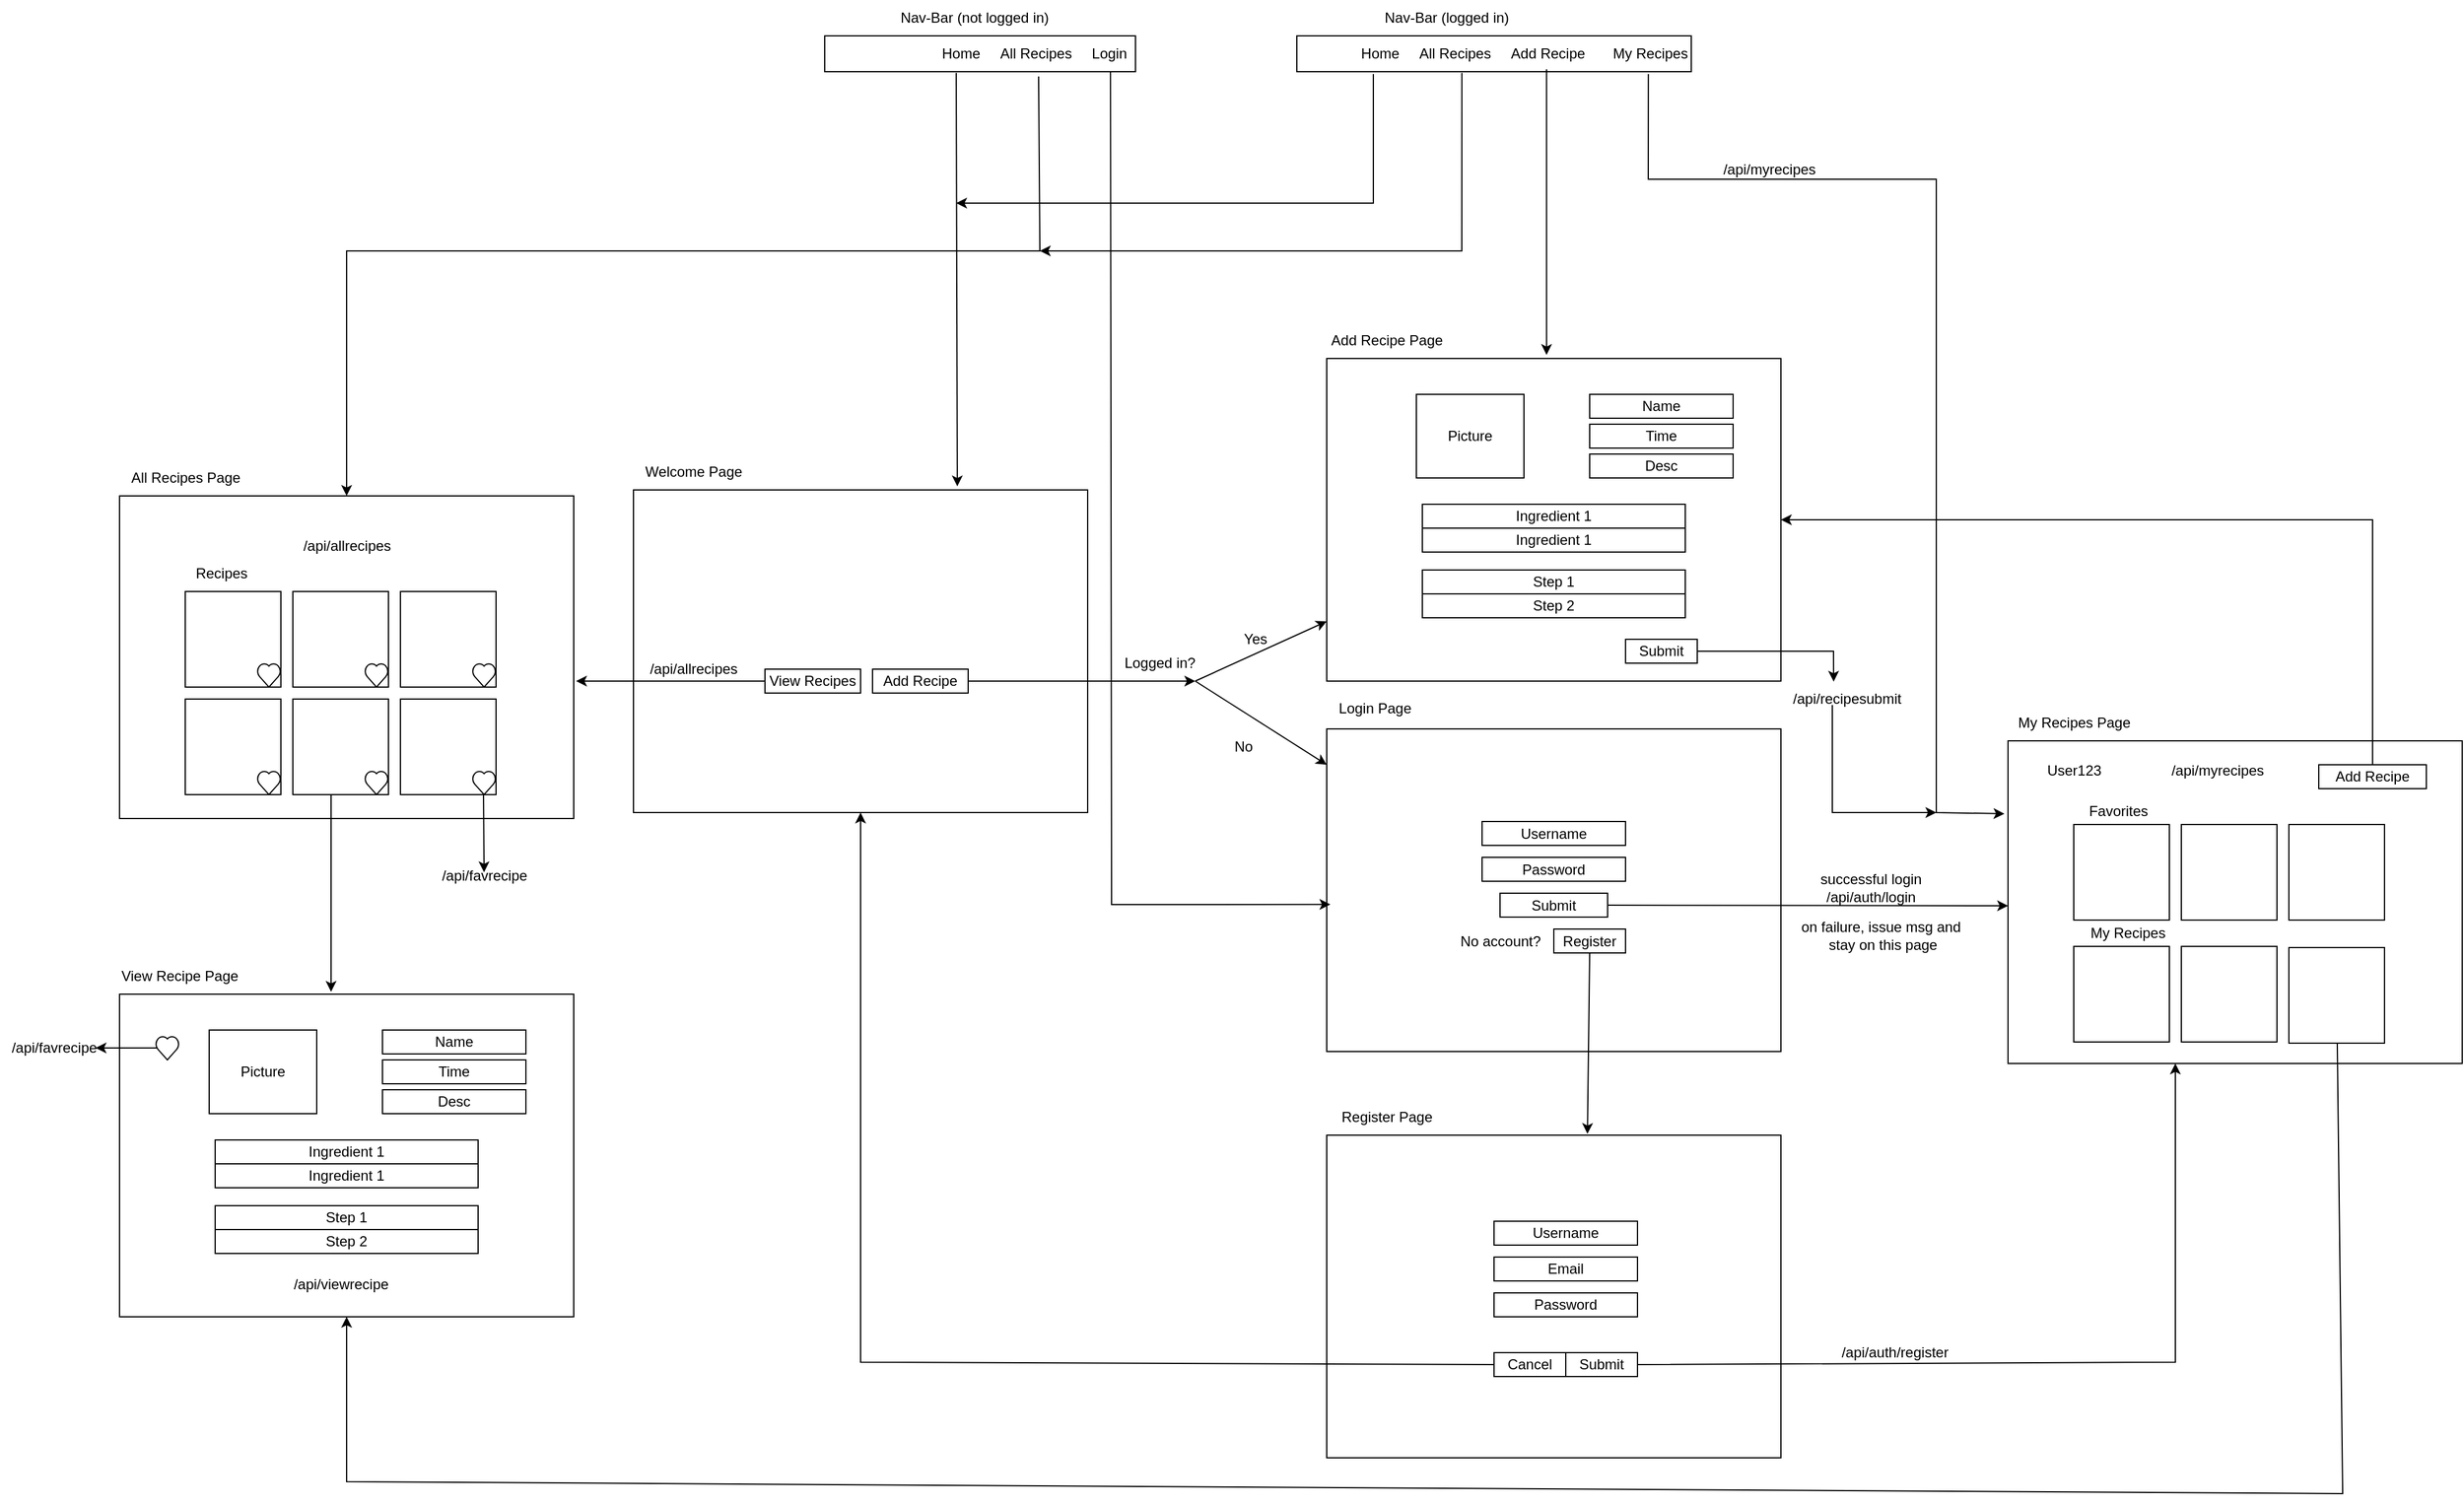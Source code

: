 <mxfile version="28.0.7">
  <diagram name="Page-1" id="kbSQqBPoXhfFCOsJXSJ8">
    <mxGraphModel dx="4028" dy="2852" grid="1" gridSize="10" guides="1" tooltips="1" connect="1" arrows="1" fold="1" page="1" pageScale="1" pageWidth="850" pageHeight="1100" math="0" shadow="0">
      <root>
        <mxCell id="0" />
        <mxCell id="1" parent="0" />
        <mxCell id="0ObeOle24kIf-P4PgMCv-1" value="" style="rounded=0;whiteSpace=wrap;html=1;" vertex="1" parent="1">
          <mxGeometry x="150" y="260" width="380" height="270" as="geometry" />
        </mxCell>
        <mxCell id="0ObeOle24kIf-P4PgMCv-2" value="View Recipes" style="rounded=0;whiteSpace=wrap;html=1;" vertex="1" parent="1">
          <mxGeometry x="260" y="410" width="80" height="20" as="geometry" />
        </mxCell>
        <mxCell id="0ObeOle24kIf-P4PgMCv-3" value="Add Recipe" style="rounded=0;whiteSpace=wrap;html=1;" vertex="1" parent="1">
          <mxGeometry x="350" y="410" width="80" height="20" as="geometry" />
        </mxCell>
        <mxCell id="0ObeOle24kIf-P4PgMCv-5" value="" style="endArrow=classic;html=1;rounded=0;exitX=1;exitY=0.5;exitDx=0;exitDy=0;" edge="1" parent="1" source="0ObeOle24kIf-P4PgMCv-3">
          <mxGeometry width="50" height="50" relative="1" as="geometry">
            <mxPoint x="400" y="610" as="sourcePoint" />
            <mxPoint x="620" y="420" as="targetPoint" />
          </mxGeometry>
        </mxCell>
        <mxCell id="0ObeOle24kIf-P4PgMCv-7" value="" style="rounded=0;whiteSpace=wrap;html=1;" vertex="1" parent="1">
          <mxGeometry x="-280" y="265" width="380" height="270" as="geometry" />
        </mxCell>
        <mxCell id="0ObeOle24kIf-P4PgMCv-8" value="" style="rounded=0;whiteSpace=wrap;html=1;" vertex="1" parent="1">
          <mxGeometry x="730" y="460" width="380" height="270" as="geometry" />
        </mxCell>
        <mxCell id="0ObeOle24kIf-P4PgMCv-9" value="Logged in?" style="text;html=1;align=center;verticalAlign=middle;resizable=0;points=[];autosize=1;strokeColor=none;fillColor=none;" vertex="1" parent="1">
          <mxGeometry x="550" y="390" width="80" height="30" as="geometry" />
        </mxCell>
        <mxCell id="0ObeOle24kIf-P4PgMCv-10" value="" style="endArrow=classic;html=1;rounded=0;" edge="1" parent="1">
          <mxGeometry width="50" height="50" relative="1" as="geometry">
            <mxPoint x="620" y="420" as="sourcePoint" />
            <mxPoint x="730" y="370" as="targetPoint" />
          </mxGeometry>
        </mxCell>
        <mxCell id="0ObeOle24kIf-P4PgMCv-11" value="Yes" style="text;html=1;align=center;verticalAlign=middle;resizable=0;points=[];autosize=1;strokeColor=none;fillColor=none;" vertex="1" parent="1">
          <mxGeometry x="650" y="370" width="40" height="30" as="geometry" />
        </mxCell>
        <mxCell id="0ObeOle24kIf-P4PgMCv-12" value="" style="endArrow=classic;html=1;rounded=0;" edge="1" parent="1">
          <mxGeometry width="50" height="50" relative="1" as="geometry">
            <mxPoint x="620" y="420" as="sourcePoint" />
            <mxPoint x="730" y="490" as="targetPoint" />
          </mxGeometry>
        </mxCell>
        <mxCell id="0ObeOle24kIf-P4PgMCv-13" value="No" style="text;html=1;align=center;verticalAlign=middle;resizable=0;points=[];autosize=1;strokeColor=none;fillColor=none;" vertex="1" parent="1">
          <mxGeometry x="640" y="460" width="40" height="30" as="geometry" />
        </mxCell>
        <mxCell id="0ObeOle24kIf-P4PgMCv-14" value="Welcome Page" style="text;html=1;align=center;verticalAlign=middle;resizable=0;points=[];autosize=1;strokeColor=none;fillColor=none;" vertex="1" parent="1">
          <mxGeometry x="150" y="230" width="100" height="30" as="geometry" />
        </mxCell>
        <mxCell id="0ObeOle24kIf-P4PgMCv-15" value="All Recipes Page" style="text;html=1;align=center;verticalAlign=middle;resizable=0;points=[];autosize=1;strokeColor=none;fillColor=none;" vertex="1" parent="1">
          <mxGeometry x="-280" y="235" width="110" height="30" as="geometry" />
        </mxCell>
        <mxCell id="0ObeOle24kIf-P4PgMCv-16" value="Login Page" style="text;html=1;align=center;verticalAlign=middle;resizable=0;points=[];autosize=1;strokeColor=none;fillColor=none;" vertex="1" parent="1">
          <mxGeometry x="730" y="428" width="80" height="30" as="geometry" />
        </mxCell>
        <mxCell id="0ObeOle24kIf-P4PgMCv-17" value="Username" style="rounded=0;whiteSpace=wrap;html=1;" vertex="1" parent="1">
          <mxGeometry x="860" y="537.5" width="120" height="20" as="geometry" />
        </mxCell>
        <mxCell id="0ObeOle24kIf-P4PgMCv-19" value="Password" style="rounded=0;whiteSpace=wrap;html=1;" vertex="1" parent="1">
          <mxGeometry x="860" y="567.5" width="120" height="20" as="geometry" />
        </mxCell>
        <mxCell id="0ObeOle24kIf-P4PgMCv-20" value="Submit" style="rounded=0;whiteSpace=wrap;html=1;" vertex="1" parent="1">
          <mxGeometry x="875" y="597.5" width="90" height="20" as="geometry" />
        </mxCell>
        <mxCell id="0ObeOle24kIf-P4PgMCv-21" value="No account?" style="text;html=1;align=center;verticalAlign=middle;resizable=0;points=[];autosize=1;strokeColor=none;fillColor=none;" vertex="1" parent="1">
          <mxGeometry x="830" y="622.5" width="90" height="30" as="geometry" />
        </mxCell>
        <mxCell id="0ObeOle24kIf-P4PgMCv-22" value="Register" style="rounded=0;whiteSpace=wrap;html=1;" vertex="1" parent="1">
          <mxGeometry x="920" y="627.5" width="60" height="20" as="geometry" />
        </mxCell>
        <mxCell id="0ObeOle24kIf-P4PgMCv-23" value="" style="endArrow=classic;html=1;rounded=0;exitX=1;exitY=0.5;exitDx=0;exitDy=0;" edge="1" parent="1" source="0ObeOle24kIf-P4PgMCv-20">
          <mxGeometry width="50" height="50" relative="1" as="geometry">
            <mxPoint x="1190" y="607.5" as="sourcePoint" />
            <mxPoint x="1300" y="608" as="targetPoint" />
          </mxGeometry>
        </mxCell>
        <mxCell id="0ObeOle24kIf-P4PgMCv-24" value="&lt;div&gt;successful login&lt;/div&gt;&lt;div&gt;/api/auth/login&lt;/div&gt;" style="text;html=1;align=center;verticalAlign=middle;resizable=0;points=[];autosize=1;strokeColor=none;fillColor=none;" vertex="1" parent="1">
          <mxGeometry x="1130" y="572.5" width="110" height="40" as="geometry" />
        </mxCell>
        <mxCell id="0ObeOle24kIf-P4PgMCv-25" value="&lt;div&gt;on failure, issue msg and&amp;nbsp;&lt;/div&gt;&lt;div&gt;stay on this page&lt;/div&gt;" style="text;html=1;align=center;verticalAlign=middle;resizable=0;points=[];autosize=1;strokeColor=none;fillColor=none;" vertex="1" parent="1">
          <mxGeometry x="1115" y="612.5" width="160" height="40" as="geometry" />
        </mxCell>
        <mxCell id="0ObeOle24kIf-P4PgMCv-26" value="" style="rounded=0;whiteSpace=wrap;html=1;" vertex="1" parent="1">
          <mxGeometry x="730" y="800" width="380" height="270" as="geometry" />
        </mxCell>
        <mxCell id="0ObeOle24kIf-P4PgMCv-27" value="Username" style="rounded=0;whiteSpace=wrap;html=1;" vertex="1" parent="1">
          <mxGeometry x="870" y="872" width="120" height="20" as="geometry" />
        </mxCell>
        <mxCell id="0ObeOle24kIf-P4PgMCv-28" value="Email" style="rounded=0;whiteSpace=wrap;html=1;" vertex="1" parent="1">
          <mxGeometry x="870" y="902" width="120" height="20" as="geometry" />
        </mxCell>
        <mxCell id="0ObeOle24kIf-P4PgMCv-29" value="Cancel" style="rounded=0;whiteSpace=wrap;html=1;" vertex="1" parent="1">
          <mxGeometry x="870" y="982" width="60" height="20" as="geometry" />
        </mxCell>
        <mxCell id="0ObeOle24kIf-P4PgMCv-33" value="Password" style="rounded=0;whiteSpace=wrap;html=1;" vertex="1" parent="1">
          <mxGeometry x="870" y="932" width="120" height="20" as="geometry" />
        </mxCell>
        <mxCell id="0ObeOle24kIf-P4PgMCv-34" value="Submit" style="rounded=0;whiteSpace=wrap;html=1;" vertex="1" parent="1">
          <mxGeometry x="930" y="982" width="60" height="20" as="geometry" />
        </mxCell>
        <mxCell id="0ObeOle24kIf-P4PgMCv-36" value="" style="endArrow=classic;html=1;rounded=0;exitX=0.5;exitY=1;exitDx=0;exitDy=0;entryX=0.574;entryY=-0.004;entryDx=0;entryDy=0;entryPerimeter=0;" edge="1" parent="1" source="0ObeOle24kIf-P4PgMCv-22" target="0ObeOle24kIf-P4PgMCv-26">
          <mxGeometry width="50" height="50" relative="1" as="geometry">
            <mxPoint x="1110" y="750" as="sourcePoint" />
            <mxPoint x="1160" y="700" as="targetPoint" />
          </mxGeometry>
        </mxCell>
        <mxCell id="0ObeOle24kIf-P4PgMCv-37" value="Register Page" style="text;html=1;align=center;verticalAlign=middle;resizable=0;points=[];autosize=1;strokeColor=none;fillColor=none;" vertex="1" parent="1">
          <mxGeometry x="730" y="770" width="100" height="30" as="geometry" />
        </mxCell>
        <mxCell id="0ObeOle24kIf-P4PgMCv-38" value="" style="whiteSpace=wrap;html=1;aspect=fixed;" vertex="1" parent="1">
          <mxGeometry x="-225" y="345" width="80" height="80" as="geometry" />
        </mxCell>
        <mxCell id="0ObeOle24kIf-P4PgMCv-39" value="" style="whiteSpace=wrap;html=1;aspect=fixed;" vertex="1" parent="1">
          <mxGeometry x="-135" y="345" width="80" height="80" as="geometry" />
        </mxCell>
        <mxCell id="0ObeOle24kIf-P4PgMCv-40" value="" style="whiteSpace=wrap;html=1;aspect=fixed;" vertex="1" parent="1">
          <mxGeometry x="-45" y="345" width="80" height="80" as="geometry" />
        </mxCell>
        <mxCell id="0ObeOle24kIf-P4PgMCv-41" value="" style="whiteSpace=wrap;html=1;aspect=fixed;" vertex="1" parent="1">
          <mxGeometry x="-225" y="435" width="80" height="80" as="geometry" />
        </mxCell>
        <mxCell id="0ObeOle24kIf-P4PgMCv-42" value="" style="whiteSpace=wrap;html=1;aspect=fixed;" vertex="1" parent="1">
          <mxGeometry x="-135" y="435" width="80" height="80" as="geometry" />
        </mxCell>
        <mxCell id="0ObeOle24kIf-P4PgMCv-43" value="" style="whiteSpace=wrap;html=1;aspect=fixed;" vertex="1" parent="1">
          <mxGeometry x="-45" y="435" width="80" height="80" as="geometry" />
        </mxCell>
        <mxCell id="0ObeOle24kIf-P4PgMCv-44" value="Recipes" style="text;html=1;align=center;verticalAlign=middle;resizable=0;points=[];autosize=1;strokeColor=none;fillColor=none;" vertex="1" parent="1">
          <mxGeometry x="-230" y="315" width="70" height="30" as="geometry" />
        </mxCell>
        <mxCell id="0ObeOle24kIf-P4PgMCv-45" value="" style="rounded=0;whiteSpace=wrap;html=1;" vertex="1" parent="1">
          <mxGeometry x="1300" y="470" width="380" height="270" as="geometry" />
        </mxCell>
        <mxCell id="0ObeOle24kIf-P4PgMCv-46" value="My Recipes Page" style="text;html=1;align=center;verticalAlign=middle;resizable=0;points=[];autosize=1;strokeColor=none;fillColor=none;" vertex="1" parent="1">
          <mxGeometry x="1295" y="440" width="120" height="30" as="geometry" />
        </mxCell>
        <mxCell id="0ObeOle24kIf-P4PgMCv-47" value="" style="whiteSpace=wrap;html=1;aspect=fixed;" vertex="1" parent="1">
          <mxGeometry x="1355" y="540" width="80" height="80" as="geometry" />
        </mxCell>
        <mxCell id="0ObeOle24kIf-P4PgMCv-48" value="" style="whiteSpace=wrap;html=1;aspect=fixed;" vertex="1" parent="1">
          <mxGeometry x="1445" y="540" width="80" height="80" as="geometry" />
        </mxCell>
        <mxCell id="0ObeOle24kIf-P4PgMCv-49" value="" style="whiteSpace=wrap;html=1;aspect=fixed;" vertex="1" parent="1">
          <mxGeometry x="1535" y="540" width="80" height="80" as="geometry" />
        </mxCell>
        <mxCell id="0ObeOle24kIf-P4PgMCv-50" value="" style="whiteSpace=wrap;html=1;aspect=fixed;" vertex="1" parent="1">
          <mxGeometry x="1355" y="642" width="80" height="80" as="geometry" />
        </mxCell>
        <mxCell id="0ObeOle24kIf-P4PgMCv-51" value="" style="whiteSpace=wrap;html=1;aspect=fixed;" vertex="1" parent="1">
          <mxGeometry x="1445" y="642" width="80" height="80" as="geometry" />
        </mxCell>
        <mxCell id="0ObeOle24kIf-P4PgMCv-52" value="" style="whiteSpace=wrap;html=1;aspect=fixed;" vertex="1" parent="1">
          <mxGeometry x="1535" y="643" width="80" height="80" as="geometry" />
        </mxCell>
        <mxCell id="0ObeOle24kIf-P4PgMCv-53" value="Favorites" style="text;html=1;align=center;verticalAlign=middle;resizable=0;points=[];autosize=1;strokeColor=none;fillColor=none;" vertex="1" parent="1">
          <mxGeometry x="1357" y="514" width="70" height="30" as="geometry" />
        </mxCell>
        <mxCell id="0ObeOle24kIf-P4PgMCv-54" value="User123" style="text;html=1;align=center;verticalAlign=middle;resizable=0;points=[];autosize=1;strokeColor=none;fillColor=none;" vertex="1" parent="1">
          <mxGeometry x="1320" y="480" width="70" height="30" as="geometry" />
        </mxCell>
        <mxCell id="0ObeOle24kIf-P4PgMCv-55" value="My Recipes" style="text;html=1;align=center;verticalAlign=middle;resizable=0;points=[];autosize=1;strokeColor=none;fillColor=none;" vertex="1" parent="1">
          <mxGeometry x="1355" y="616" width="90" height="30" as="geometry" />
        </mxCell>
        <mxCell id="0ObeOle24kIf-P4PgMCv-56" value="" style="endArrow=classic;html=1;rounded=0;exitX=1;exitY=0.5;exitDx=0;exitDy=0;" edge="1" parent="1" source="0ObeOle24kIf-P4PgMCv-34">
          <mxGeometry width="50" height="50" relative="1" as="geometry">
            <mxPoint x="1200" y="990" as="sourcePoint" />
            <mxPoint x="1440" y="740" as="targetPoint" />
            <Array as="points">
              <mxPoint x="1440" y="990" />
            </Array>
          </mxGeometry>
        </mxCell>
        <mxCell id="0ObeOle24kIf-P4PgMCv-57" value="" style="endArrow=classic;html=1;rounded=0;exitX=0;exitY=0.5;exitDx=0;exitDy=0;entryX=0.5;entryY=1;entryDx=0;entryDy=0;" edge="1" parent="1" source="0ObeOle24kIf-P4PgMCv-29" target="0ObeOle24kIf-P4PgMCv-1">
          <mxGeometry width="50" height="50" relative="1" as="geometry">
            <mxPoint x="1000" y="800" as="sourcePoint" />
            <mxPoint x="1050" y="750" as="targetPoint" />
            <Array as="points">
              <mxPoint x="340" y="990" />
            </Array>
          </mxGeometry>
        </mxCell>
        <mxCell id="0ObeOle24kIf-P4PgMCv-58" value="" style="rounded=0;whiteSpace=wrap;html=1;" vertex="1" parent="1">
          <mxGeometry x="310" y="-120" width="260" height="30" as="geometry" />
        </mxCell>
        <mxCell id="0ObeOle24kIf-P4PgMCv-59" value="Nav-Bar (not logged in)" style="text;html=1;align=center;verticalAlign=middle;resizable=0;points=[];autosize=1;strokeColor=none;fillColor=none;" vertex="1" parent="1">
          <mxGeometry x="360" y="-150" width="150" height="30" as="geometry" />
        </mxCell>
        <mxCell id="0ObeOle24kIf-P4PgMCv-60" value="" style="verticalLabelPosition=bottom;verticalAlign=top;html=1;shape=mxgraph.basic.heart" vertex="1" parent="1">
          <mxGeometry x="-165" y="405" width="20" height="20" as="geometry" />
        </mxCell>
        <mxCell id="0ObeOle24kIf-P4PgMCv-70" value="" style="verticalLabelPosition=bottom;verticalAlign=top;html=1;shape=mxgraph.basic.heart" vertex="1" parent="1">
          <mxGeometry x="-75" y="405" width="20" height="20" as="geometry" />
        </mxCell>
        <mxCell id="0ObeOle24kIf-P4PgMCv-71" value="" style="verticalLabelPosition=bottom;verticalAlign=top;html=1;shape=mxgraph.basic.heart" vertex="1" parent="1">
          <mxGeometry x="15" y="405" width="20" height="20" as="geometry" />
        </mxCell>
        <mxCell id="0ObeOle24kIf-P4PgMCv-72" value="" style="verticalLabelPosition=bottom;verticalAlign=top;html=1;shape=mxgraph.basic.heart" vertex="1" parent="1">
          <mxGeometry x="-165" y="495" width="20" height="20" as="geometry" />
        </mxCell>
        <mxCell id="0ObeOle24kIf-P4PgMCv-73" value="" style="verticalLabelPosition=bottom;verticalAlign=top;html=1;shape=mxgraph.basic.heart" vertex="1" parent="1">
          <mxGeometry x="-75" y="495" width="20" height="20" as="geometry" />
        </mxCell>
        <mxCell id="0ObeOle24kIf-P4PgMCv-74" value="" style="verticalLabelPosition=bottom;verticalAlign=top;html=1;shape=mxgraph.basic.heart" vertex="1" parent="1">
          <mxGeometry x="15" y="495" width="20" height="20" as="geometry" />
        </mxCell>
        <mxCell id="0ObeOle24kIf-P4PgMCv-75" value="Home&amp;nbsp; &amp;nbsp; &amp;nbsp;All Recipes&amp;nbsp; &amp;nbsp; &amp;nbsp;Login" style="text;html=1;align=center;verticalAlign=middle;resizable=0;points=[];autosize=1;strokeColor=none;fillColor=none;" vertex="1" parent="1">
          <mxGeometry x="395" y="-120" width="180" height="30" as="geometry" />
        </mxCell>
        <mxCell id="0ObeOle24kIf-P4PgMCv-76" value="" style="endArrow=classic;html=1;rounded=0;exitX=0.139;exitY=1.033;exitDx=0;exitDy=0;exitPerimeter=0;entryX=0.713;entryY=-0.011;entryDx=0;entryDy=0;entryPerimeter=0;" edge="1" parent="1" source="0ObeOle24kIf-P4PgMCv-75" target="0ObeOle24kIf-P4PgMCv-1">
          <mxGeometry width="50" height="50" relative="1" as="geometry">
            <mxPoint x="1000" y="410" as="sourcePoint" />
            <mxPoint x="1050" y="360" as="targetPoint" />
          </mxGeometry>
        </mxCell>
        <mxCell id="0ObeOle24kIf-P4PgMCv-78" value="" style="endArrow=classic;html=1;rounded=0;exitX=0.856;exitY=1;exitDx=0;exitDy=0;exitPerimeter=0;entryX=0.008;entryY=0.544;entryDx=0;entryDy=0;entryPerimeter=0;" edge="1" parent="1" source="0ObeOle24kIf-P4PgMCv-75" target="0ObeOle24kIf-P4PgMCv-8">
          <mxGeometry width="50" height="50" relative="1" as="geometry">
            <mxPoint x="600" y="70" as="sourcePoint" />
            <mxPoint x="650" y="20" as="targetPoint" />
            <Array as="points">
              <mxPoint x="550" y="607" />
            </Array>
          </mxGeometry>
        </mxCell>
        <mxCell id="0ObeOle24kIf-P4PgMCv-79" value="" style="rounded=0;whiteSpace=wrap;html=1;" vertex="1" parent="1">
          <mxGeometry x="705" y="-120" width="330" height="30" as="geometry" />
        </mxCell>
        <mxCell id="0ObeOle24kIf-P4PgMCv-80" value="Nav-Bar (logged in)" style="text;html=1;align=center;verticalAlign=middle;resizable=0;points=[];autosize=1;strokeColor=none;fillColor=none;" vertex="1" parent="1">
          <mxGeometry x="765" y="-150" width="130" height="30" as="geometry" />
        </mxCell>
        <mxCell id="0ObeOle24kIf-P4PgMCv-81" value="Home&amp;nbsp; &amp;nbsp; &amp;nbsp;All Recipes&amp;nbsp; &amp;nbsp; &amp;nbsp;Add Recipe&amp;nbsp; &amp;nbsp; &amp;nbsp; &amp;nbsp;My Recipes" style="text;html=1;align=center;verticalAlign=middle;resizable=0;points=[];autosize=1;strokeColor=none;fillColor=none;" vertex="1" parent="1">
          <mxGeometry x="745" y="-120" width="300" height="30" as="geometry" />
        </mxCell>
        <mxCell id="0ObeOle24kIf-P4PgMCv-82" value="" style="endArrow=classic;html=1;rounded=0;exitX=0;exitY=0.5;exitDx=0;exitDy=0;" edge="1" parent="1" source="0ObeOle24kIf-P4PgMCv-2">
          <mxGeometry width="50" height="50" relative="1" as="geometry">
            <mxPoint x="580" y="360" as="sourcePoint" />
            <mxPoint x="102" y="420" as="targetPoint" />
          </mxGeometry>
        </mxCell>
        <mxCell id="0ObeOle24kIf-P4PgMCv-83" value="" style="rounded=0;whiteSpace=wrap;html=1;" vertex="1" parent="1">
          <mxGeometry x="730" y="150" width="380" height="270" as="geometry" />
        </mxCell>
        <mxCell id="0ObeOle24kIf-P4PgMCv-84" value="Name" style="rounded=0;whiteSpace=wrap;html=1;" vertex="1" parent="1">
          <mxGeometry x="950" y="180" width="120" height="20" as="geometry" />
        </mxCell>
        <mxCell id="0ObeOle24kIf-P4PgMCv-85" value="Time" style="rounded=0;whiteSpace=wrap;html=1;" vertex="1" parent="1">
          <mxGeometry x="950" y="205" width="120" height="20" as="geometry" />
        </mxCell>
        <mxCell id="0ObeOle24kIf-P4PgMCv-87" value="Desc" style="rounded=0;whiteSpace=wrap;html=1;" vertex="1" parent="1">
          <mxGeometry x="950" y="230" width="120" height="20" as="geometry" />
        </mxCell>
        <mxCell id="0ObeOle24kIf-P4PgMCv-88" value="Submit" style="rounded=0;whiteSpace=wrap;html=1;" vertex="1" parent="1">
          <mxGeometry x="980" y="385" width="60" height="20" as="geometry" />
        </mxCell>
        <mxCell id="0ObeOle24kIf-P4PgMCv-89" value="Add Recipe Page" style="text;html=1;align=center;verticalAlign=middle;resizable=0;points=[];autosize=1;strokeColor=none;fillColor=none;" vertex="1" parent="1">
          <mxGeometry x="720" y="120" width="120" height="30" as="geometry" />
        </mxCell>
        <mxCell id="0ObeOle24kIf-P4PgMCv-91" value="Ingredient 1" style="whiteSpace=wrap;html=1;" vertex="1" parent="1">
          <mxGeometry x="810" y="272" width="220" height="20" as="geometry" />
        </mxCell>
        <mxCell id="0ObeOle24kIf-P4PgMCv-92" value="Ingredient 1" style="whiteSpace=wrap;html=1;" vertex="1" parent="1">
          <mxGeometry x="810" y="292" width="220" height="20" as="geometry" />
        </mxCell>
        <mxCell id="0ObeOle24kIf-P4PgMCv-93" value="Step 1" style="whiteSpace=wrap;html=1;" vertex="1" parent="1">
          <mxGeometry x="810" y="327" width="220" height="20" as="geometry" />
        </mxCell>
        <mxCell id="0ObeOle24kIf-P4PgMCv-94" value="Step 2" style="whiteSpace=wrap;html=1;" vertex="1" parent="1">
          <mxGeometry x="810" y="347" width="220" height="20" as="geometry" />
        </mxCell>
        <mxCell id="0ObeOle24kIf-P4PgMCv-96" value="Add Recipe" style="rounded=0;whiteSpace=wrap;html=1;" vertex="1" parent="1">
          <mxGeometry x="1560" y="490" width="90" height="20" as="geometry" />
        </mxCell>
        <mxCell id="0ObeOle24kIf-P4PgMCv-97" value="" style="endArrow=classic;html=1;rounded=0;entryX=1;entryY=0.5;entryDx=0;entryDy=0;exitX=0.5;exitY=0;exitDx=0;exitDy=0;" edge="1" parent="1" source="0ObeOle24kIf-P4PgMCv-96" target="0ObeOle24kIf-P4PgMCv-83">
          <mxGeometry width="50" height="50" relative="1" as="geometry">
            <mxPoint x="1350" y="330" as="sourcePoint" />
            <mxPoint x="850" y="590" as="targetPoint" />
            <Array as="points">
              <mxPoint x="1605" y="285" />
            </Array>
          </mxGeometry>
        </mxCell>
        <mxCell id="0ObeOle24kIf-P4PgMCv-98" value="" style="endArrow=classic;html=1;rounded=0;exitX=0.08;exitY=1.067;exitDx=0;exitDy=0;exitPerimeter=0;" edge="1" parent="1" source="0ObeOle24kIf-P4PgMCv-81">
          <mxGeometry width="50" height="50" relative="1" as="geometry">
            <mxPoint x="440" y="140" as="sourcePoint" />
            <mxPoint x="420" y="20" as="targetPoint" />
            <Array as="points">
              <mxPoint x="769" y="20" />
            </Array>
          </mxGeometry>
        </mxCell>
        <mxCell id="0ObeOle24kIf-P4PgMCv-102" value="" style="endArrow=classic;html=1;rounded=0;exitX=0.522;exitY=1.133;exitDx=0;exitDy=0;exitPerimeter=0;entryX=0.5;entryY=0;entryDx=0;entryDy=0;" edge="1" parent="1" source="0ObeOle24kIf-P4PgMCv-75" target="0ObeOle24kIf-P4PgMCv-7">
          <mxGeometry width="50" height="50" relative="1" as="geometry">
            <mxPoint x="440" y="140" as="sourcePoint" />
            <mxPoint x="490" y="90" as="targetPoint" />
            <Array as="points">
              <mxPoint x="490" y="60" />
              <mxPoint x="-90" y="60" />
            </Array>
          </mxGeometry>
        </mxCell>
        <mxCell id="0ObeOle24kIf-P4PgMCv-103" value="" style="endArrow=classic;html=1;rounded=0;exitX=0.327;exitY=1.033;exitDx=0;exitDy=0;exitPerimeter=0;" edge="1" parent="1" source="0ObeOle24kIf-P4PgMCv-81">
          <mxGeometry width="50" height="50" relative="1" as="geometry">
            <mxPoint x="440" y="140" as="sourcePoint" />
            <mxPoint x="490" y="60" as="targetPoint" />
            <Array as="points">
              <mxPoint x="843" y="60" />
            </Array>
          </mxGeometry>
        </mxCell>
        <mxCell id="0ObeOle24kIf-P4PgMCv-104" value="" style="endArrow=classic;html=1;rounded=0;exitX=0.563;exitY=0.933;exitDx=0;exitDy=0;exitPerimeter=0;entryX=0.484;entryY=-0.011;entryDx=0;entryDy=0;entryPerimeter=0;" edge="1" parent="1" source="0ObeOle24kIf-P4PgMCv-81" target="0ObeOle24kIf-P4PgMCv-83">
          <mxGeometry width="50" height="50" relative="1" as="geometry">
            <mxPoint x="930" y="240" as="sourcePoint" />
            <mxPoint x="980" y="190" as="targetPoint" />
          </mxGeometry>
        </mxCell>
        <mxCell id="0ObeOle24kIf-P4PgMCv-105" value="" style="endArrow=classic;html=1;rounded=0;exitX=0.847;exitY=1.067;exitDx=0;exitDy=0;exitPerimeter=0;entryX=-0.008;entryY=0.226;entryDx=0;entryDy=0;entryPerimeter=0;" edge="1" parent="1" source="0ObeOle24kIf-P4PgMCv-81" target="0ObeOle24kIf-P4PgMCv-45">
          <mxGeometry width="50" height="50" relative="1" as="geometry">
            <mxPoint x="930" y="240" as="sourcePoint" />
            <mxPoint x="980" y="190" as="targetPoint" />
            <Array as="points">
              <mxPoint x="999" />
              <mxPoint x="1240" />
              <mxPoint x="1240" y="530" />
            </Array>
          </mxGeometry>
        </mxCell>
        <mxCell id="0ObeOle24kIf-P4PgMCv-106" value="" style="rounded=0;whiteSpace=wrap;html=1;" vertex="1" parent="1">
          <mxGeometry x="-280" y="682" width="380" height="270" as="geometry" />
        </mxCell>
        <mxCell id="0ObeOle24kIf-P4PgMCv-107" value="Name" style="rounded=0;whiteSpace=wrap;html=1;" vertex="1" parent="1">
          <mxGeometry x="-60" y="712" width="120" height="20" as="geometry" />
        </mxCell>
        <mxCell id="0ObeOle24kIf-P4PgMCv-108" value="Time" style="rounded=0;whiteSpace=wrap;html=1;" vertex="1" parent="1">
          <mxGeometry x="-60" y="737" width="120" height="20" as="geometry" />
        </mxCell>
        <mxCell id="0ObeOle24kIf-P4PgMCv-109" value="Desc" style="rounded=0;whiteSpace=wrap;html=1;" vertex="1" parent="1">
          <mxGeometry x="-60" y="762" width="120" height="20" as="geometry" />
        </mxCell>
        <mxCell id="0ObeOle24kIf-P4PgMCv-111" value="View Recipe Page" style="text;html=1;align=center;verticalAlign=middle;resizable=0;points=[];autosize=1;strokeColor=none;fillColor=none;" vertex="1" parent="1">
          <mxGeometry x="-290" y="652" width="120" height="30" as="geometry" />
        </mxCell>
        <mxCell id="0ObeOle24kIf-P4PgMCv-112" value="Ingredient 1" style="whiteSpace=wrap;html=1;" vertex="1" parent="1">
          <mxGeometry x="-200" y="804" width="220" height="20" as="geometry" />
        </mxCell>
        <mxCell id="0ObeOle24kIf-P4PgMCv-113" value="Ingredient 1" style="whiteSpace=wrap;html=1;" vertex="1" parent="1">
          <mxGeometry x="-200" y="824" width="220" height="20" as="geometry" />
        </mxCell>
        <mxCell id="0ObeOle24kIf-P4PgMCv-114" value="Step 1" style="whiteSpace=wrap;html=1;" vertex="1" parent="1">
          <mxGeometry x="-200" y="859" width="220" height="20" as="geometry" />
        </mxCell>
        <mxCell id="0ObeOle24kIf-P4PgMCv-115" value="Step 2" style="whiteSpace=wrap;html=1;" vertex="1" parent="1">
          <mxGeometry x="-200" y="879" width="220" height="20" as="geometry" />
        </mxCell>
        <mxCell id="0ObeOle24kIf-P4PgMCv-116" value="Picture" style="whiteSpace=wrap;html=1;" vertex="1" parent="1">
          <mxGeometry x="-205" y="712" width="90" height="70" as="geometry" />
        </mxCell>
        <mxCell id="0ObeOle24kIf-P4PgMCv-127" value="Picture" style="whiteSpace=wrap;html=1;" vertex="1" parent="1">
          <mxGeometry x="805" y="180" width="90" height="70" as="geometry" />
        </mxCell>
        <mxCell id="0ObeOle24kIf-P4PgMCv-128" value="" style="endArrow=classic;html=1;rounded=0;entryX=0.5;entryY=1;entryDx=0;entryDy=0;" edge="1" parent="1" source="0ObeOle24kIf-P4PgMCv-52" target="0ObeOle24kIf-P4PgMCv-106">
          <mxGeometry width="50" height="50" relative="1" as="geometry">
            <mxPoint x="730" y="860" as="sourcePoint" />
            <mxPoint x="1270" y="1230" as="targetPoint" />
            <Array as="points">
              <mxPoint x="1580" y="1100" />
              <mxPoint x="-90" y="1090" />
            </Array>
          </mxGeometry>
        </mxCell>
        <mxCell id="0ObeOle24kIf-P4PgMCv-129" value="" style="endArrow=classic;html=1;rounded=0;exitX=0.4;exitY=0.997;exitDx=0;exitDy=0;exitPerimeter=0;" edge="1" parent="1" source="0ObeOle24kIf-P4PgMCv-42">
          <mxGeometry width="50" height="50" relative="1" as="geometry">
            <mxPoint x="-135" y="642" as="sourcePoint" />
            <mxPoint x="-103" y="680" as="targetPoint" />
          </mxGeometry>
        </mxCell>
        <mxCell id="0ObeOle24kIf-P4PgMCv-130" value="" style="endArrow=classic;html=1;rounded=0;exitX=0.869;exitY=0.997;exitDx=0;exitDy=0;exitPerimeter=0;" edge="1" parent="1" source="0ObeOle24kIf-P4PgMCv-43">
          <mxGeometry width="50" height="50" relative="1" as="geometry">
            <mxPoint x="60" y="637.5" as="sourcePoint" />
            <mxPoint x="25" y="580" as="targetPoint" />
          </mxGeometry>
        </mxCell>
        <mxCell id="0ObeOle24kIf-P4PgMCv-131" value="/api/favrecipe" style="text;html=1;align=center;verticalAlign=middle;resizable=0;points=[];autosize=1;strokeColor=none;fillColor=none;" vertex="1" parent="1">
          <mxGeometry x="-20" y="567.5" width="90" height="30" as="geometry" />
        </mxCell>
        <mxCell id="0ObeOle24kIf-P4PgMCv-132" value="" style="verticalLabelPosition=bottom;verticalAlign=top;html=1;shape=mxgraph.basic.heart" vertex="1" parent="1">
          <mxGeometry x="-250" y="717" width="20" height="20" as="geometry" />
        </mxCell>
        <mxCell id="0ObeOle24kIf-P4PgMCv-133" value="" style="endArrow=classic;html=1;rounded=0;exitX=0.07;exitY=0.5;exitDx=0;exitDy=0;exitPerimeter=0;" edge="1" parent="1" source="0ObeOle24kIf-P4PgMCv-132">
          <mxGeometry width="50" height="50" relative="1" as="geometry">
            <mxPoint x="-320" y="705" as="sourcePoint" />
            <mxPoint x="-300" y="727" as="targetPoint" />
          </mxGeometry>
        </mxCell>
        <mxCell id="0ObeOle24kIf-P4PgMCv-134" value="/api/favrecipe" style="text;html=1;align=center;verticalAlign=middle;resizable=0;points=[];autosize=1;strokeColor=none;fillColor=none;" vertex="1" parent="1">
          <mxGeometry x="-380" y="712" width="90" height="30" as="geometry" />
        </mxCell>
        <mxCell id="0ObeOle24kIf-P4PgMCv-135" value="" style="endArrow=classic;html=1;rounded=0;exitX=1;exitY=0.5;exitDx=0;exitDy=0;entryX=0.401;entryY=0.015;entryDx=0;entryDy=0;entryPerimeter=0;" edge="1" parent="1" source="0ObeOle24kIf-P4PgMCv-88" target="0ObeOle24kIf-P4PgMCv-136">
          <mxGeometry width="50" height="50" relative="1" as="geometry">
            <mxPoint x="1130" y="450" as="sourcePoint" />
            <mxPoint x="1150" y="410" as="targetPoint" />
            <Array as="points">
              <mxPoint x="1154" y="395" />
            </Array>
          </mxGeometry>
        </mxCell>
        <mxCell id="0ObeOle24kIf-P4PgMCv-136" value="/api/recipesubmit" style="text;html=1;align=center;verticalAlign=middle;resizable=0;points=[];autosize=1;strokeColor=none;fillColor=none;" vertex="1" parent="1">
          <mxGeometry x="1110" y="420" width="110" height="30" as="geometry" />
        </mxCell>
        <mxCell id="0ObeOle24kIf-P4PgMCv-138" value="" style="endArrow=classic;html=1;rounded=0;" edge="1" parent="1">
          <mxGeometry width="50" height="50" relative="1" as="geometry">
            <mxPoint x="1153" y="440" as="sourcePoint" />
            <mxPoint x="1240" y="530" as="targetPoint" />
            <Array as="points">
              <mxPoint x="1153" y="530" />
            </Array>
          </mxGeometry>
        </mxCell>
        <mxCell id="0ObeOle24kIf-P4PgMCv-139" value="/api/auth/register" style="text;html=1;align=center;verticalAlign=middle;resizable=0;points=[];autosize=1;strokeColor=none;fillColor=none;" vertex="1" parent="1">
          <mxGeometry x="1150" y="967" width="110" height="30" as="geometry" />
        </mxCell>
        <mxCell id="0ObeOle24kIf-P4PgMCv-140" value="/api/allrecipes" style="text;html=1;align=center;verticalAlign=middle;resizable=0;points=[];autosize=1;strokeColor=none;fillColor=none;" vertex="1" parent="1">
          <mxGeometry x="150" y="395" width="100" height="30" as="geometry" />
        </mxCell>
        <mxCell id="0ObeOle24kIf-P4PgMCv-141" value="/api/myrecipes" style="text;html=1;align=center;verticalAlign=middle;resizable=0;points=[];autosize=1;strokeColor=none;fillColor=none;" vertex="1" parent="1">
          <mxGeometry x="1050" y="-23" width="100" height="30" as="geometry" />
        </mxCell>
        <mxCell id="0ObeOle24kIf-P4PgMCv-142" value="/api/myrecipes" style="text;html=1;align=center;verticalAlign=middle;resizable=0;points=[];autosize=1;strokeColor=none;fillColor=none;" vertex="1" parent="1">
          <mxGeometry x="1425" y="480" width="100" height="30" as="geometry" />
        </mxCell>
        <mxCell id="0ObeOle24kIf-P4PgMCv-143" value="/api/allrecipes" style="text;html=1;align=center;verticalAlign=middle;resizable=0;points=[];autosize=1;strokeColor=none;fillColor=none;" vertex="1" parent="1">
          <mxGeometry x="-140" y="292" width="100" height="30" as="geometry" />
        </mxCell>
        <mxCell id="0ObeOle24kIf-P4PgMCv-144" value="/api/viewrecipe" style="text;html=1;align=center;verticalAlign=middle;resizable=0;points=[];autosize=1;strokeColor=none;fillColor=none;" vertex="1" parent="1">
          <mxGeometry x="-145" y="910" width="100" height="30" as="geometry" />
        </mxCell>
      </root>
    </mxGraphModel>
  </diagram>
</mxfile>
